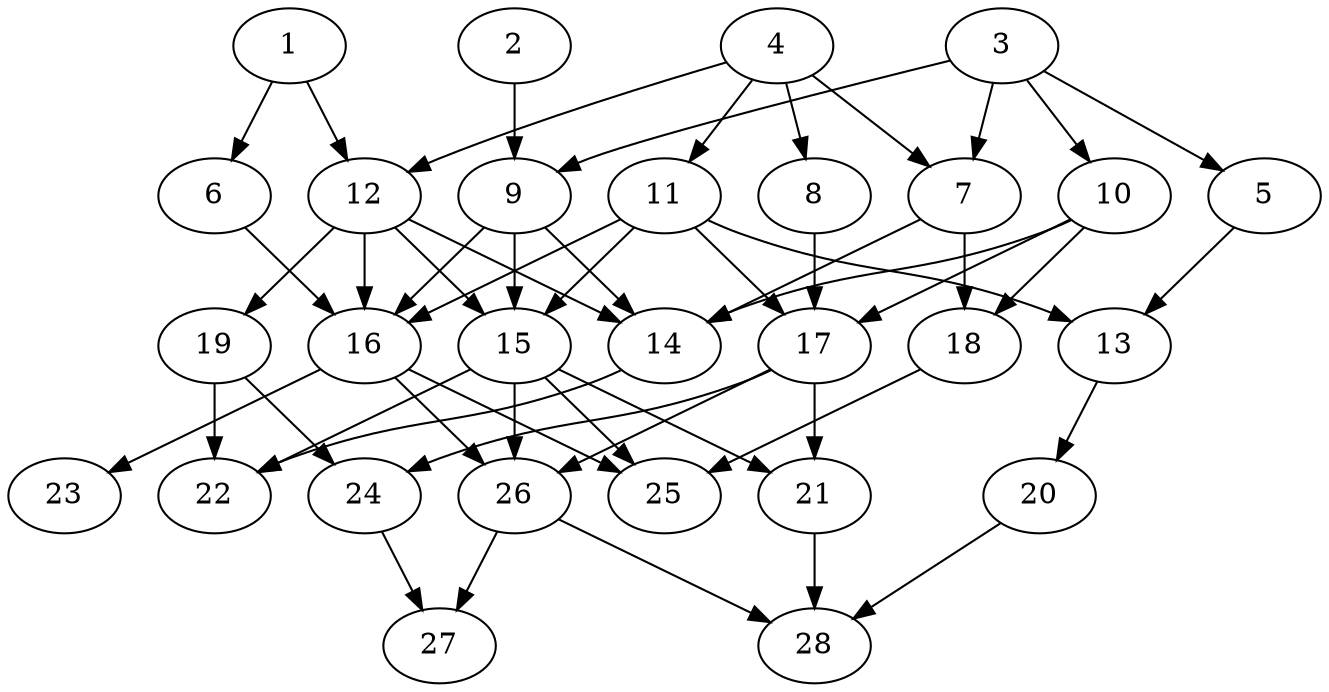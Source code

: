 // DAG (tier=2-normal, mode=compute, n=28, ccr=0.366, fat=0.596, density=0.428, regular=0.589, jump=0.103, mindata=524288, maxdata=8388608)
// DAG automatically generated by daggen at Sun Aug 24 16:33:33 2025
// /home/ermia/Project/Environments/daggen/bin/daggen --dot --ccr 0.366 --fat 0.596 --regular 0.589 --density 0.428 --jump 0.103 --mindata 524288 --maxdata 8388608 -n 28 
digraph G {
  1 [size="11291879443196822", alpha="0.08", expect_size="5645939721598411"]
  1 -> 6 [size ="293593361154048"]
  1 -> 12 [size ="293593361154048"]
  2 [size="207663154484203225088", alpha="0.08", expect_size="103831577242101612544"]
  2 -> 9 [size ="280540963930112"]
  3 [size="774892886124587648", alpha="0.03", expect_size="387446443062293824"]
  3 -> 5 [size ="327994648297472"]
  3 -> 7 [size ="327994648297472"]
  3 -> 9 [size ="327994648297472"]
  3 -> 10 [size ="327994648297472"]
  4 [size="187457231497992339456", alpha="0.14", expect_size="93728615748996169728"]
  4 -> 7 [size ="262034285395968"]
  4 -> 8 [size ="262034285395968"]
  4 -> 11 [size ="262034285395968"]
  4 -> 12 [size ="262034285395968"]
  5 [size="413768090064930209792", alpha="0.03", expect_size="206884045032465104896"]
  5 -> 13 [size ="444216463327232"]
  6 [size="126862446150740336", alpha="0.12", expect_size="63431223075370168"]
  6 -> 16 [size ="60385302413312"]
  7 [size="113353274418167456", alpha="0.03", expect_size="56676637209083728"]
  7 -> 14 [size ="69192460009472"]
  7 -> 18 [size ="69192460009472"]
  8 [size="32302583386677404", alpha="0.17", expect_size="16151291693338702"]
  8 -> 17 [size ="26162021531648"]
  9 [size="1255649851971366400", alpha="0.12", expect_size="627824925985683200"]
  9 -> 14 [size ="492849384652800"]
  9 -> 15 [size ="492849384652800"]
  9 -> 16 [size ="492849384652800"]
  10 [size="1222420953538327552", alpha="0.13", expect_size="611210476769163776"]
  10 -> 14 [size ="470476094701568"]
  10 -> 17 [size ="470476094701568"]
  10 -> 18 [size ="470476094701568"]
  11 [size="9890315812542078", alpha="0.06", expect_size="4945157906271039"]
  11 -> 13 [size ="262315664474112"]
  11 -> 15 [size ="262315664474112"]
  11 -> 16 [size ="262315664474112"]
  11 -> 17 [size ="262315664474112"]
  12 [size="551406731146861477888", alpha="0.17", expect_size="275703365573430738944"]
  12 -> 14 [size ="537945190694912"]
  12 -> 15 [size ="537945190694912"]
  12 -> 16 [size ="537945190694912"]
  12 -> 19 [size ="537945190694912"]
  13 [size="22501432547849797632", alpha="0.12", expect_size="11250716273924898816"]
  13 -> 20 [size ="63762220449792"]
  14 [size="780151495092862976", alpha="0.07", expect_size="390075747546431488"]
  14 -> 22 [size ="6779681374208"]
  15 [size="396358163986038400", alpha="0.13", expect_size="198179081993019200"]
  15 -> 21 [size ="151590543556608"]
  15 -> 22 [size ="151590543556608"]
  15 -> 25 [size ="151590543556608"]
  15 -> 26 [size ="151590543556608"]
  16 [size="2600697780661500", alpha="0.05", expect_size="1300348890330750"]
  16 -> 23 [size ="67659156684800"]
  16 -> 25 [size ="67659156684800"]
  16 -> 26 [size ="67659156684800"]
  17 [size="5530314815411152", alpha="0.06", expect_size="2765157407705576"]
  17 -> 21 [size ="104885248851968"]
  17 -> 24 [size ="104885248851968"]
  17 -> 26 [size ="104885248851968"]
  18 [size="694968914108796288", alpha="0.07", expect_size="347484457054398144"]
  18 -> 25 [size ="268639139790848"]
  19 [size="257721781501720800", alpha="0.08", expect_size="128860890750860400"]
  19 -> 22 [size ="115088480534528"]
  19 -> 24 [size ="115088480534528"]
  20 [size="18638605988400004", alpha="0.03", expect_size="9319302994200002"]
  20 -> 28 [size ="402978334834688"]
  21 [size="13046781948500344", alpha="0.01", expect_size="6523390974250172"]
  21 -> 28 [size ="562262968369152"]
  22 [size="11511333899993088000", alpha="0.14", expect_size="5755666949996544000"]
  23 [size="21805945661933812", alpha="0.02", expect_size="10902972830966906"]
  24 [size="318294806230388480", alpha="0.17", expect_size="159147403115194240"]
  24 -> 27 [size ="127329137328128"]
  25 [size="5111764230599492", alpha="0.07", expect_size="2555882115299746"]
  26 [size="139773693859876", alpha="0.10", expect_size="69886846929938"]
  26 -> 27 [size ="10485122465792"]
  26 -> 28 [size ="10485122465792"]
  27 [size="11429388122794164", alpha="0.14", expect_size="5714694061397082"]
  28 [size="247332560466608128", alpha="0.00", expect_size="123666280233304064"]
}